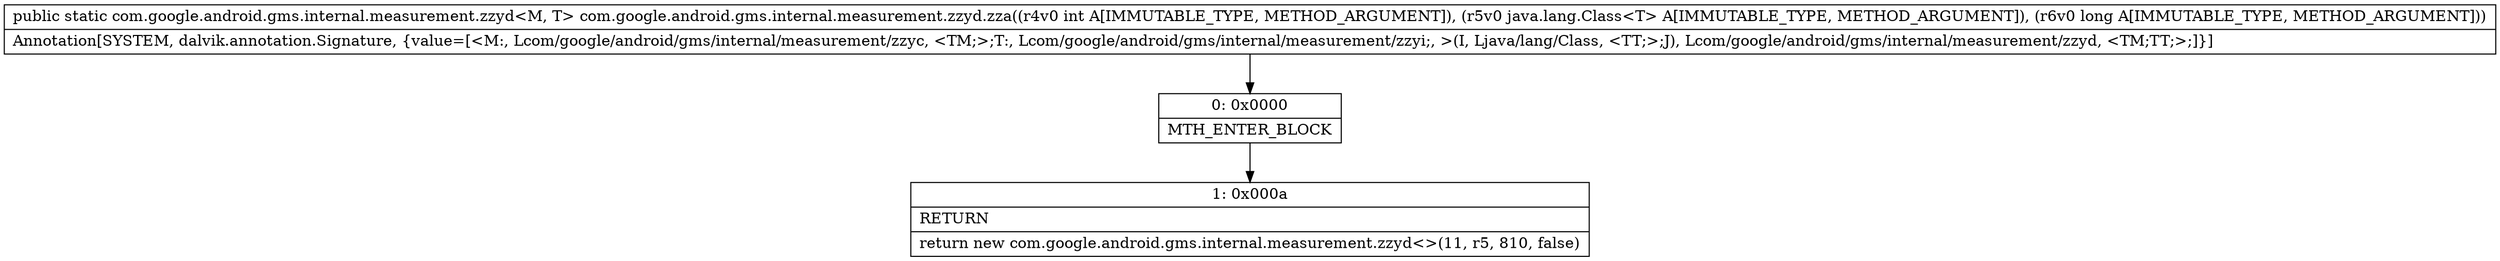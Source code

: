 digraph "CFG forcom.google.android.gms.internal.measurement.zzyd.zza(ILjava\/lang\/Class;J)Lcom\/google\/android\/gms\/internal\/measurement\/zzyd;" {
Node_0 [shape=record,label="{0\:\ 0x0000|MTH_ENTER_BLOCK\l}"];
Node_1 [shape=record,label="{1\:\ 0x000a|RETURN\l|return new com.google.android.gms.internal.measurement.zzyd\<\>(11, r5, 810, false)\l}"];
MethodNode[shape=record,label="{public static com.google.android.gms.internal.measurement.zzyd\<M, T\> com.google.android.gms.internal.measurement.zzyd.zza((r4v0 int A[IMMUTABLE_TYPE, METHOD_ARGUMENT]), (r5v0 java.lang.Class\<T\> A[IMMUTABLE_TYPE, METHOD_ARGUMENT]), (r6v0 long A[IMMUTABLE_TYPE, METHOD_ARGUMENT]))  | Annotation[SYSTEM, dalvik.annotation.Signature, \{value=[\<M:, Lcom\/google\/android\/gms\/internal\/measurement\/zzyc, \<TM;\>;T:, Lcom\/google\/android\/gms\/internal\/measurement\/zzyi;, \>(I, Ljava\/lang\/Class, \<TT;\>;J), Lcom\/google\/android\/gms\/internal\/measurement\/zzyd, \<TM;TT;\>;]\}]\l}"];
MethodNode -> Node_0;
Node_0 -> Node_1;
}

